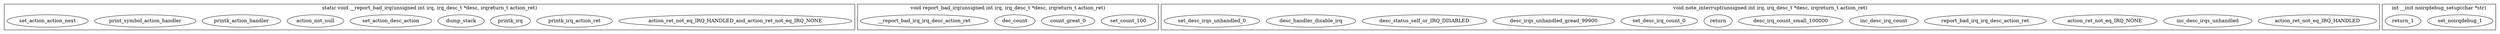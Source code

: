 digraph spurious_c{
	subgraph cluster___report_bad_rq{
		label="static void __report_bad_irq(unsigned int irq, irq_desc_t *desc, irqreturn_t action_ret)";
		action_ret_not_eq_IRQ_HANDLED_and_action_ret_not_eq_IRQ_NONE[label="action_ret_not_eq_IRQ_HANDLED_and_action_ret_not_eq_IRQ_NONE"];
		printk_irq_action_ret[label="printk_irq_action_ret"];
		printk_irq[label="printk_irq"];
		dump_stack[label="dump_stack"];
		set_action_desc_action[label="set_action_desc_action"];
		action_not_null[label="action_not_null"];
		printk_action_handler[label="printk_action_handler"];
		print_symbol_action_handler[label="print_symbol_action_handler"];
		set_action_action_next[label="set_action_action_next"];
	}

	subgraph cluster_report_bad_irq{
		label="void report_bad_irq(unsigned int irq, irq_desc_t *desc, irqreturn_t action_ret)";
		set_count_100[label="set_count_100"];
		count_great_0[label="count_great_0"];
		dec_count[label="dec_count"];
		__report_bad_irq_irq_desc_action_ret[label="__report_bad_irq_irq_desc_action_ret"];
	}

	subgraph cluster_note_interrupt{
		label="void note_interrupt(unsigned int irq, irq_desc_t *desc, irqreturn_t action_ret)";
		action_ret_not_eq_IRQ_HANDLED[label="action_ret_not_eq_IRQ_HANDLED"];
		inc_desc_irqs_unhandled[label="inc_desc_irqs_unhandled"];
		action_ret_not_eq_IRQ_NONE[label="action_ret_not_eq_IRQ_NONE"];
		report_bad_irq_irq_desc_action_ret[label="report_bad_irq_irq_desc_action_ret"];
		inc_desc_irq_count[label="inc_desc_irq_count"];
		desc_irq_count_small_100000[label="desc_irq_count_small_100000"];
		return[label="return"];
		set_desc_irq_count_0[label="set_desc_irq_count_0"];
		desc_irqs_unhandled_gread_99900[label="desc_irqs_unhandled_gread_99900"];
		__report_bad_irq_irq_desc_action_ret[label="__report_bad_irq_irq_desc_action_ret"];
		desc_status_self_or_IRQ_DISABLED[label="desc_status_self_or_IRQ_DISABLED"];
		desc_handler_disable_irq[label="desc_handler_disable_irq"];
		set_desc_irqs_unhandled_0[label="set_desc_irqs_unhandled_0"];
	}

	subgraph cluster_noirqdebug_setup{
		label="int __init noirqdebug_setup(char *str)";
		set_noirqdebug_1[label="set_noirqdebug_1"];
		return_1[label="return_1"];
	}
}
